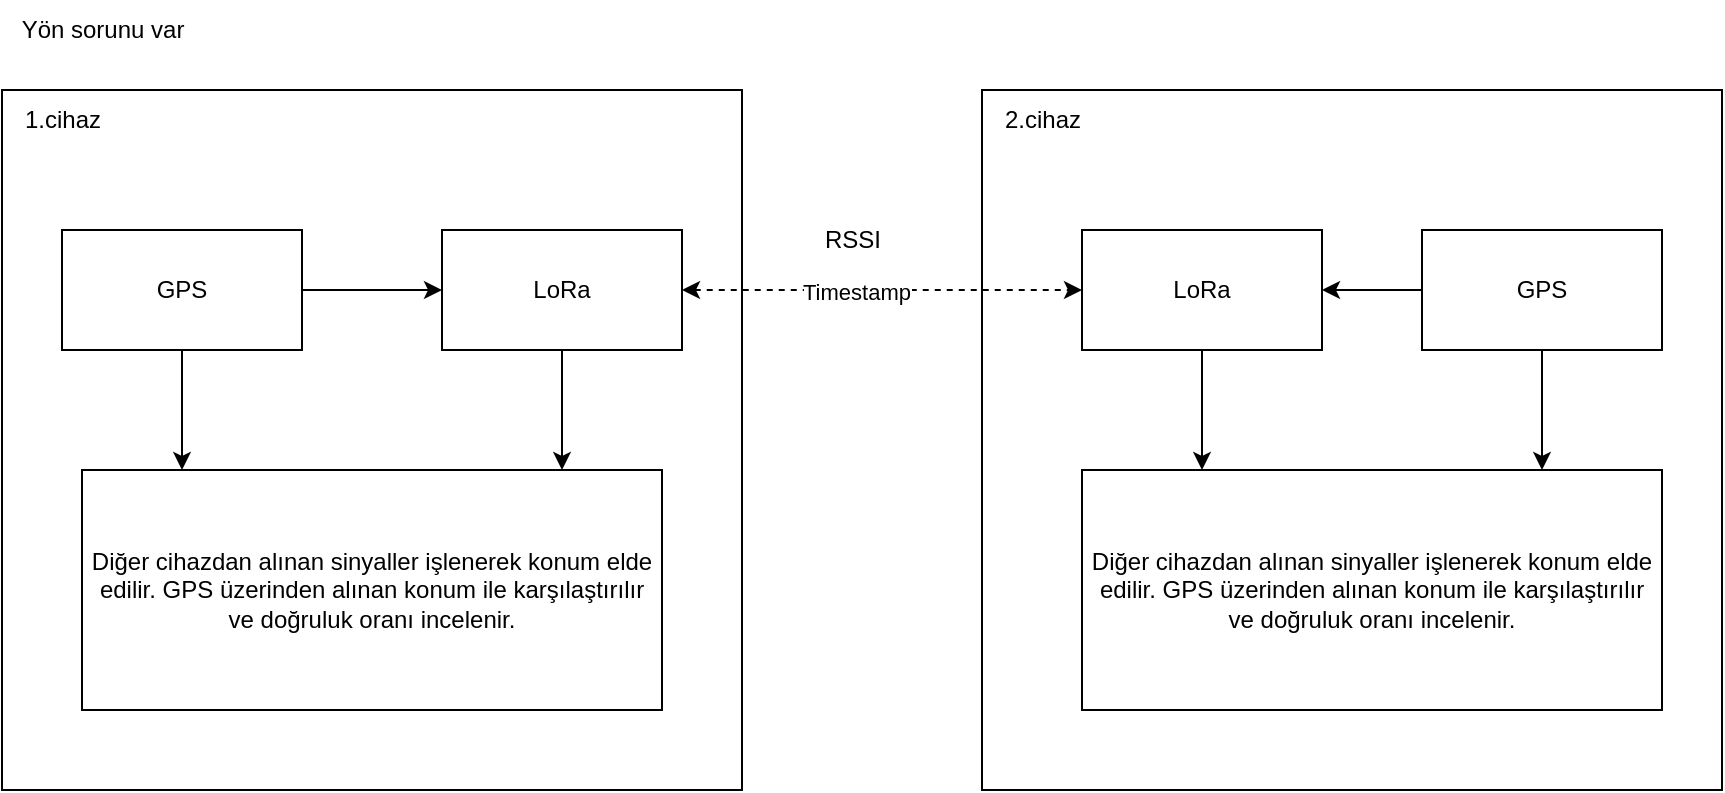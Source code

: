 <mxfile version="20.8.16" type="device"><diagram name="Sayfa -1" id="Y4AU0sIIa_zfNeo7u4cy"><mxGraphModel dx="941" dy="649" grid="1" gridSize="10" guides="1" tooltips="1" connect="1" arrows="1" fold="1" page="1" pageScale="1" pageWidth="827" pageHeight="1169" math="0" shadow="0"><root><mxCell id="0"/><mxCell id="1" parent="0"/><mxCell id="FfEoc29wigWDphxcPmsd-8" value="" style="whiteSpace=wrap;html=1;" vertex="1" parent="1"><mxGeometry x="500" y="60" width="370" height="350" as="geometry"/></mxCell><mxCell id="FfEoc29wigWDphxcPmsd-2" value="" style="whiteSpace=wrap;html=1;" vertex="1" parent="1"><mxGeometry x="10" y="60" width="370" height="350" as="geometry"/></mxCell><mxCell id="FfEoc29wigWDphxcPmsd-3" value="1.cihaz" style="text;html=1;align=center;verticalAlign=middle;resizable=0;points=[];autosize=1;strokeColor=none;fillColor=none;" vertex="1" parent="1"><mxGeometry x="10" y="60" width="60" height="30" as="geometry"/></mxCell><mxCell id="FfEoc29wigWDphxcPmsd-6" style="edgeStyle=orthogonalEdgeStyle;rounded=0;orthogonalLoop=1;jettySize=auto;html=1;" edge="1" parent="1" source="FfEoc29wigWDphxcPmsd-4" target="FfEoc29wigWDphxcPmsd-5"><mxGeometry relative="1" as="geometry"/></mxCell><mxCell id="FfEoc29wigWDphxcPmsd-21" style="edgeStyle=orthogonalEdgeStyle;rounded=0;orthogonalLoop=1;jettySize=auto;html=1;startArrow=none;startFill=0;" edge="1" parent="1" source="FfEoc29wigWDphxcPmsd-4" target="FfEoc29wigWDphxcPmsd-19"><mxGeometry relative="1" as="geometry"><Array as="points"><mxPoint x="100" y="240"/><mxPoint x="100" y="240"/></Array></mxGeometry></mxCell><mxCell id="FfEoc29wigWDphxcPmsd-4" value="GPS" style="whiteSpace=wrap;html=1;" vertex="1" parent="1"><mxGeometry x="40" y="130" width="120" height="60" as="geometry"/></mxCell><mxCell id="FfEoc29wigWDphxcPmsd-7" style="edgeStyle=orthogonalEdgeStyle;rounded=0;orthogonalLoop=1;jettySize=auto;html=1;entryX=0;entryY=0.5;entryDx=0;entryDy=0;dashed=1;startArrow=classic;startFill=1;" edge="1" parent="1" source="FfEoc29wigWDphxcPmsd-5" target="FfEoc29wigWDphxcPmsd-11"><mxGeometry relative="1" as="geometry"><mxPoint x="580" y="160" as="targetPoint"/></mxGeometry></mxCell><mxCell id="FfEoc29wigWDphxcPmsd-13" value="Timestamp" style="edgeLabel;html=1;align=center;verticalAlign=middle;resizable=0;points=[];" vertex="1" connectable="0" parent="FfEoc29wigWDphxcPmsd-7"><mxGeometry x="-0.13" y="-1" relative="1" as="geometry"><mxPoint as="offset"/></mxGeometry></mxCell><mxCell id="FfEoc29wigWDphxcPmsd-22" style="edgeStyle=orthogonalEdgeStyle;rounded=0;orthogonalLoop=1;jettySize=auto;html=1;startArrow=none;startFill=0;" edge="1" parent="1" source="FfEoc29wigWDphxcPmsd-5" target="FfEoc29wigWDphxcPmsd-19"><mxGeometry relative="1" as="geometry"><Array as="points"><mxPoint x="290" y="240"/><mxPoint x="290" y="240"/></Array></mxGeometry></mxCell><mxCell id="FfEoc29wigWDphxcPmsd-5" value="LoRa" style="whiteSpace=wrap;html=1;" vertex="1" parent="1"><mxGeometry x="230" y="130" width="120" height="60" as="geometry"/></mxCell><mxCell id="FfEoc29wigWDphxcPmsd-9" value="2.cihaz" style="text;html=1;align=center;verticalAlign=middle;resizable=0;points=[];autosize=1;strokeColor=none;fillColor=none;" vertex="1" parent="1"><mxGeometry x="500" y="60" width="60" height="30" as="geometry"/></mxCell><mxCell id="FfEoc29wigWDphxcPmsd-17" style="edgeStyle=orthogonalEdgeStyle;rounded=0;orthogonalLoop=1;jettySize=auto;html=1;" edge="1" parent="1" source="FfEoc29wigWDphxcPmsd-11" target="FfEoc29wigWDphxcPmsd-16"><mxGeometry relative="1" as="geometry"><Array as="points"><mxPoint x="610" y="240"/><mxPoint x="610" y="240"/></Array></mxGeometry></mxCell><mxCell id="FfEoc29wigWDphxcPmsd-11" value="LoRa" style="whiteSpace=wrap;html=1;" vertex="1" parent="1"><mxGeometry x="550" y="130" width="120" height="60" as="geometry"/></mxCell><mxCell id="FfEoc29wigWDphxcPmsd-14" value="RSSI" style="text;html=1;align=center;verticalAlign=middle;resizable=0;points=[];autosize=1;strokeColor=none;fillColor=none;" vertex="1" parent="1"><mxGeometry x="410" y="120" width="50" height="30" as="geometry"/></mxCell><mxCell id="FfEoc29wigWDphxcPmsd-18" style="edgeStyle=orthogonalEdgeStyle;rounded=0;orthogonalLoop=1;jettySize=auto;html=1;" edge="1" parent="1" source="FfEoc29wigWDphxcPmsd-15" target="FfEoc29wigWDphxcPmsd-16"><mxGeometry relative="1" as="geometry"><Array as="points"><mxPoint x="780" y="230"/><mxPoint x="780" y="230"/></Array></mxGeometry></mxCell><mxCell id="FfEoc29wigWDphxcPmsd-20" style="edgeStyle=orthogonalEdgeStyle;rounded=0;orthogonalLoop=1;jettySize=auto;html=1;startArrow=none;startFill=0;" edge="1" parent="1" source="FfEoc29wigWDphxcPmsd-15" target="FfEoc29wigWDphxcPmsd-11"><mxGeometry relative="1" as="geometry"/></mxCell><mxCell id="FfEoc29wigWDphxcPmsd-15" value="GPS" style="whiteSpace=wrap;html=1;" vertex="1" parent="1"><mxGeometry x="720" y="130" width="120" height="60" as="geometry"/></mxCell><mxCell id="FfEoc29wigWDphxcPmsd-16" value="Diğer cihazdan alınan sinyaller işlenerek konum elde edilir. GPS üzerinden alınan konum ile karşılaştırılır ve doğruluk oranı incelenir." style="whiteSpace=wrap;html=1;" vertex="1" parent="1"><mxGeometry x="550" y="250" width="290" height="120" as="geometry"/></mxCell><mxCell id="FfEoc29wigWDphxcPmsd-19" value="Diğer cihazdan alınan sinyaller işlenerek konum elde edilir. GPS üzerinden alınan konum ile karşılaştırılır ve doğruluk oranı incelenir." style="whiteSpace=wrap;html=1;" vertex="1" parent="1"><mxGeometry x="50" y="250" width="290" height="120" as="geometry"/></mxCell><mxCell id="FfEoc29wigWDphxcPmsd-23" value="Yön sorunu var" style="text;html=1;align=center;verticalAlign=middle;resizable=0;points=[];autosize=1;strokeColor=none;fillColor=none;" vertex="1" parent="1"><mxGeometry x="10" y="15" width="100" height="30" as="geometry"/></mxCell></root></mxGraphModel></diagram></mxfile>